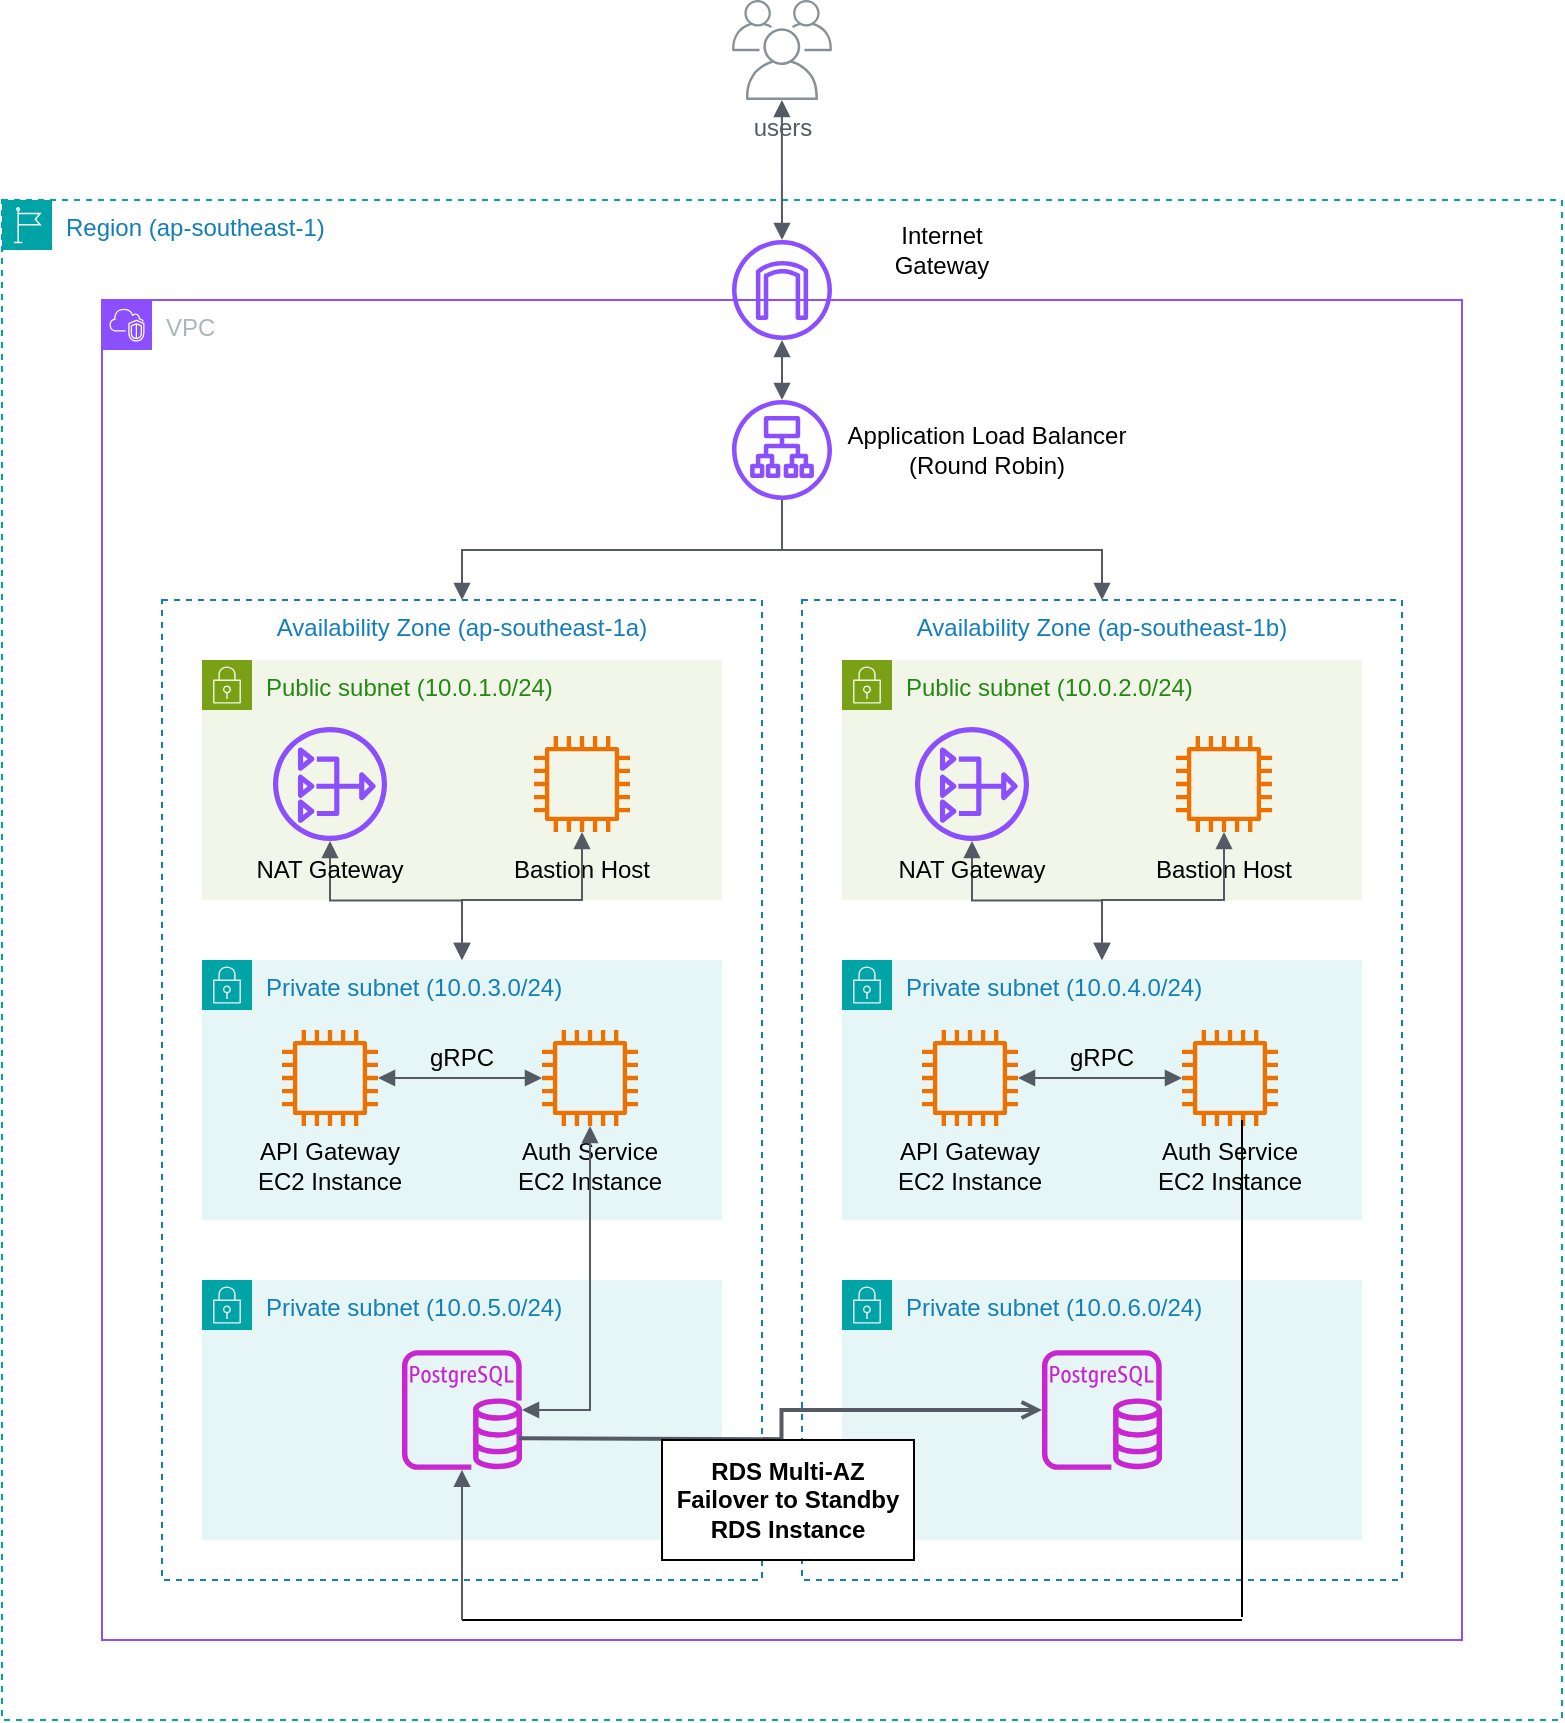 <mxfile version="27.0.6">
  <diagram name="Page-1" id="_K-LyTklmX5GrU5QMIH2">
    <mxGraphModel dx="1584" dy="916" grid="0" gridSize="10" guides="1" tooltips="1" connect="1" arrows="1" fold="1" page="1" pageScale="1" pageWidth="827" pageHeight="1169" math="0" shadow="0">
      <root>
        <mxCell id="0" />
        <mxCell id="1" parent="0" />
        <mxCell id="L-zFk1L3agixIbhQxRmb-177" value="Availability Zone (ap-southeast-1b)" style="fillColor=none;strokeColor=#147EBA;dashed=1;verticalAlign=top;fontStyle=0;fontColor=#147EBA;whiteSpace=wrap;html=1;" vertex="1" parent="1">
          <mxGeometry x="424" y="330" width="300" height="490" as="geometry" />
        </mxCell>
        <mxCell id="L-zFk1L3agixIbhQxRmb-176" value="Availability Zone (ap-southeast-1a)" style="fillColor=none;strokeColor=#147EBA;dashed=1;verticalAlign=top;fontStyle=0;fontColor=#147EBA;whiteSpace=wrap;html=1;" vertex="1" parent="1">
          <mxGeometry x="104" y="330" width="300" height="490" as="geometry" />
        </mxCell>
        <mxCell id="L-zFk1L3agixIbhQxRmb-170" value="Private subnet (10.0.6.0/24)" style="points=[[0,0],[0.25,0],[0.5,0],[0.75,0],[1,0],[1,0.25],[1,0.5],[1,0.75],[1,1],[0.75,1],[0.5,1],[0.25,1],[0,1],[0,0.75],[0,0.5],[0,0.25]];outlineConnect=0;gradientColor=none;html=1;whiteSpace=wrap;fontSize=12;fontStyle=0;container=1;pointerEvents=0;collapsible=0;recursiveResize=0;shape=mxgraph.aws4.group;grIcon=mxgraph.aws4.group_security_group;grStroke=0;strokeColor=#00A4A6;fillColor=#E6F6F7;verticalAlign=top;align=left;spacingLeft=30;fontColor=#147EBA;dashed=0;" vertex="1" parent="1">
          <mxGeometry x="444" y="670" width="260" height="130" as="geometry" />
        </mxCell>
        <mxCell id="L-zFk1L3agixIbhQxRmb-171" value="" style="sketch=0;outlineConnect=0;fontColor=#232F3E;gradientColor=none;fillColor=#C925D1;strokeColor=none;dashed=0;verticalLabelPosition=bottom;verticalAlign=top;align=center;html=1;fontSize=12;fontStyle=0;aspect=fixed;pointerEvents=1;shape=mxgraph.aws4.rds_postgresql_instance;" vertex="1" parent="L-zFk1L3agixIbhQxRmb-170">
          <mxGeometry x="100" y="35" width="60" height="60" as="geometry" />
        </mxCell>
        <mxCell id="L-zFk1L3agixIbhQxRmb-150" value="Private subnet (10.0.5.0/24)" style="points=[[0,0],[0.25,0],[0.5,0],[0.75,0],[1,0],[1,0.25],[1,0.5],[1,0.75],[1,1],[0.75,1],[0.5,1],[0.25,1],[0,1],[0,0.75],[0,0.5],[0,0.25]];outlineConnect=0;gradientColor=none;html=1;whiteSpace=wrap;fontSize=12;fontStyle=0;container=1;pointerEvents=0;collapsible=0;recursiveResize=0;shape=mxgraph.aws4.group;grIcon=mxgraph.aws4.group_security_group;grStroke=0;strokeColor=#00A4A6;fillColor=#E6F6F7;verticalAlign=top;align=left;spacingLeft=30;fontColor=#147EBA;dashed=0;" vertex="1" parent="1">
          <mxGeometry x="124" y="670" width="260" height="130" as="geometry" />
        </mxCell>
        <mxCell id="L-zFk1L3agixIbhQxRmb-157" value="" style="sketch=0;outlineConnect=0;fontColor=#232F3E;gradientColor=none;fillColor=#C925D1;strokeColor=none;dashed=0;verticalLabelPosition=bottom;verticalAlign=top;align=center;html=1;fontSize=12;fontStyle=0;aspect=fixed;pointerEvents=1;shape=mxgraph.aws4.rds_postgresql_instance;" vertex="1" parent="L-zFk1L3agixIbhQxRmb-150">
          <mxGeometry x="100" y="35" width="60" height="60" as="geometry" />
        </mxCell>
        <mxCell id="L-zFk1L3agixIbhQxRmb-118" value="" style="edgeStyle=orthogonalEdgeStyle;html=1;endArrow=open;elbow=vertical;startArrow=none;endFill=0;strokeColor=#545B64;rounded=0;strokeWidth=2;" edge="1" parent="L-zFk1L3agixIbhQxRmb-150" target="L-zFk1L3agixIbhQxRmb-171">
          <mxGeometry width="100" relative="1" as="geometry">
            <mxPoint x="158.5" y="79.09" as="sourcePoint" />
            <mxPoint x="247.5" y="79.09" as="targetPoint" />
          </mxGeometry>
        </mxCell>
        <mxCell id="L-zFk1L3agixIbhQxRmb-1" value="users" style="sketch=0;outlineConnect=0;gradientColor=none;fontColor=#545B64;strokeColor=none;fillColor=#879196;dashed=0;verticalLabelPosition=bottom;verticalAlign=top;align=center;html=1;fontSize=12;fontStyle=0;aspect=fixed;shape=mxgraph.aws4.illustration_users;pointerEvents=1" vertex="1" parent="1">
          <mxGeometry x="389" y="30" width="50" height="50" as="geometry" />
        </mxCell>
        <mxCell id="L-zFk1L3agixIbhQxRmb-126" value="" style="endArrow=none;html=1;rounded=0;" edge="1" parent="1">
          <mxGeometry width="50" height="50" relative="1" as="geometry">
            <mxPoint x="254" y="840" as="sourcePoint" />
            <mxPoint x="644" y="840" as="targetPoint" />
          </mxGeometry>
        </mxCell>
        <mxCell id="L-zFk1L3agixIbhQxRmb-139" value="Public subnet (10.0.1.0/24)" style="points=[[0,0],[0.25,0],[0.5,0],[0.75,0],[1,0],[1,0.25],[1,0.5],[1,0.75],[1,1],[0.75,1],[0.5,1],[0.25,1],[0,1],[0,0.75],[0,0.5],[0,0.25]];outlineConnect=0;gradientColor=none;html=1;whiteSpace=wrap;fontSize=12;fontStyle=0;container=1;pointerEvents=0;collapsible=0;recursiveResize=0;shape=mxgraph.aws4.group;grIcon=mxgraph.aws4.group_security_group;grStroke=0;strokeColor=#7AA116;fillColor=#F2F6E8;verticalAlign=top;align=left;spacingLeft=30;fontColor=#248814;dashed=0;" vertex="1" parent="1">
          <mxGeometry x="124" y="360" width="260" height="120" as="geometry" />
        </mxCell>
        <mxCell id="L-zFk1L3agixIbhQxRmb-142" value="Private subnet (10.0.3.0/24)" style="points=[[0,0],[0.25,0],[0.5,0],[0.75,0],[1,0],[1,0.25],[1,0.5],[1,0.75],[1,1],[0.75,1],[0.5,1],[0.25,1],[0,1],[0,0.75],[0,0.5],[0,0.25]];outlineConnect=0;gradientColor=none;html=1;whiteSpace=wrap;fontSize=12;fontStyle=0;container=1;pointerEvents=0;collapsible=0;recursiveResize=0;shape=mxgraph.aws4.group;grIcon=mxgraph.aws4.group_security_group;grStroke=0;strokeColor=#00A4A6;fillColor=#E6F6F7;verticalAlign=top;align=left;spacingLeft=30;fontColor=#147EBA;dashed=0;" vertex="1" parent="1">
          <mxGeometry x="124" y="510" width="260" height="130" as="geometry" />
        </mxCell>
        <mxCell id="L-zFk1L3agixIbhQxRmb-143" value="" style="sketch=0;outlineConnect=0;fontColor=#232F3E;gradientColor=none;fillColor=#ED7100;strokeColor=none;dashed=0;verticalLabelPosition=bottom;verticalAlign=top;align=center;html=1;fontSize=12;fontStyle=0;aspect=fixed;pointerEvents=1;shape=mxgraph.aws4.instance2;" vertex="1" parent="L-zFk1L3agixIbhQxRmb-142">
          <mxGeometry x="40" y="35" width="48" height="48" as="geometry" />
        </mxCell>
        <mxCell id="L-zFk1L3agixIbhQxRmb-144" value="" style="sketch=0;outlineConnect=0;fontColor=#232F3E;gradientColor=none;fillColor=#ED7100;strokeColor=none;dashed=0;verticalLabelPosition=bottom;verticalAlign=top;align=center;html=1;fontSize=12;fontStyle=0;aspect=fixed;pointerEvents=1;shape=mxgraph.aws4.instance2;" vertex="1" parent="L-zFk1L3agixIbhQxRmb-142">
          <mxGeometry x="170" y="35" width="48" height="48" as="geometry" />
        </mxCell>
        <mxCell id="L-zFk1L3agixIbhQxRmb-145" value="" style="edgeStyle=orthogonalEdgeStyle;html=1;endArrow=block;elbow=vertical;startArrow=block;startFill=1;endFill=1;strokeColor=#545B64;rounded=0;" edge="1" parent="L-zFk1L3agixIbhQxRmb-142" source="L-zFk1L3agixIbhQxRmb-143" target="L-zFk1L3agixIbhQxRmb-144">
          <mxGeometry width="100" relative="1" as="geometry">
            <mxPoint x="410" y="64.5" as="sourcePoint" />
            <mxPoint x="510" y="64.5" as="targetPoint" />
          </mxGeometry>
        </mxCell>
        <mxCell id="L-zFk1L3agixIbhQxRmb-146" value="gRPC" style="text;html=1;align=center;verticalAlign=middle;whiteSpace=wrap;rounded=0;" vertex="1" parent="L-zFk1L3agixIbhQxRmb-142">
          <mxGeometry x="100" y="34" width="60" height="30" as="geometry" />
        </mxCell>
        <mxCell id="L-zFk1L3agixIbhQxRmb-147" value="API Gateway EC2 Instance" style="text;html=1;align=center;verticalAlign=middle;whiteSpace=wrap;rounded=0;" vertex="1" parent="L-zFk1L3agixIbhQxRmb-142">
          <mxGeometry x="19" y="88" width="90" height="30" as="geometry" />
        </mxCell>
        <mxCell id="L-zFk1L3agixIbhQxRmb-148" value="Auth Service EC2 Instance" style="text;html=1;align=center;verticalAlign=middle;whiteSpace=wrap;rounded=0;" vertex="1" parent="L-zFk1L3agixIbhQxRmb-142">
          <mxGeometry x="149" y="88" width="90" height="30" as="geometry" />
        </mxCell>
        <mxCell id="L-zFk1L3agixIbhQxRmb-158" value="" style="edgeStyle=orthogonalEdgeStyle;html=1;endArrow=block;elbow=vertical;startArrow=block;startFill=1;endFill=1;strokeColor=#545B64;rounded=0;" edge="1" parent="1" source="L-zFk1L3agixIbhQxRmb-142" target="L-zFk1L3agixIbhQxRmb-140">
          <mxGeometry width="100" relative="1" as="geometry">
            <mxPoint x="-56" y="570" as="sourcePoint" />
            <mxPoint x="44" y="570" as="targetPoint" />
          </mxGeometry>
        </mxCell>
        <mxCell id="L-zFk1L3agixIbhQxRmb-159" value="" style="edgeStyle=orthogonalEdgeStyle;html=1;endArrow=block;elbow=vertical;startArrow=block;startFill=1;endFill=1;strokeColor=#545B64;rounded=0;" edge="1" parent="1" source="L-zFk1L3agixIbhQxRmb-157" target="L-zFk1L3agixIbhQxRmb-144">
          <mxGeometry width="100" relative="1" as="geometry">
            <mxPoint x="134" y="960" as="sourcePoint" />
            <mxPoint x="234" y="960" as="targetPoint" />
          </mxGeometry>
        </mxCell>
        <mxCell id="L-zFk1L3agixIbhQxRmb-160" value="Public subnet (10.0.2.0/24)" style="points=[[0,0],[0.25,0],[0.5,0],[0.75,0],[1,0],[1,0.25],[1,0.5],[1,0.75],[1,1],[0.75,1],[0.5,1],[0.25,1],[0,1],[0,0.75],[0,0.5],[0,0.25]];outlineConnect=0;gradientColor=none;html=1;whiteSpace=wrap;fontSize=12;fontStyle=0;container=1;pointerEvents=0;collapsible=0;recursiveResize=0;shape=mxgraph.aws4.group;grIcon=mxgraph.aws4.group_security_group;grStroke=0;strokeColor=#7AA116;fillColor=#F2F6E8;verticalAlign=top;align=left;spacingLeft=30;fontColor=#248814;dashed=0;" vertex="1" parent="1">
          <mxGeometry x="444" y="360" width="260" height="120" as="geometry" />
        </mxCell>
        <mxCell id="L-zFk1L3agixIbhQxRmb-163" value="Private subnet (10.0.4.0/24)" style="points=[[0,0],[0.25,0],[0.5,0],[0.75,0],[1,0],[1,0.25],[1,0.5],[1,0.75],[1,1],[0.75,1],[0.5,1],[0.25,1],[0,1],[0,0.75],[0,0.5],[0,0.25]];outlineConnect=0;gradientColor=none;html=1;whiteSpace=wrap;fontSize=12;fontStyle=0;container=1;pointerEvents=0;collapsible=0;recursiveResize=0;shape=mxgraph.aws4.group;grIcon=mxgraph.aws4.group_security_group;grStroke=0;strokeColor=#00A4A6;fillColor=#E6F6F7;verticalAlign=top;align=left;spacingLeft=30;fontColor=#147EBA;dashed=0;" vertex="1" parent="1">
          <mxGeometry x="444" y="510" width="260" height="130" as="geometry" />
        </mxCell>
        <mxCell id="L-zFk1L3agixIbhQxRmb-164" value="" style="sketch=0;outlineConnect=0;fontColor=#232F3E;gradientColor=none;fillColor=#ED7100;strokeColor=none;dashed=0;verticalLabelPosition=bottom;verticalAlign=top;align=center;html=1;fontSize=12;fontStyle=0;aspect=fixed;pointerEvents=1;shape=mxgraph.aws4.instance2;" vertex="1" parent="L-zFk1L3agixIbhQxRmb-163">
          <mxGeometry x="40" y="35" width="48" height="48" as="geometry" />
        </mxCell>
        <mxCell id="L-zFk1L3agixIbhQxRmb-165" value="" style="sketch=0;outlineConnect=0;fontColor=#232F3E;gradientColor=none;fillColor=#ED7100;strokeColor=none;dashed=0;verticalLabelPosition=bottom;verticalAlign=top;align=center;html=1;fontSize=12;fontStyle=0;aspect=fixed;pointerEvents=1;shape=mxgraph.aws4.instance2;" vertex="1" parent="L-zFk1L3agixIbhQxRmb-163">
          <mxGeometry x="170" y="35" width="48" height="48" as="geometry" />
        </mxCell>
        <mxCell id="L-zFk1L3agixIbhQxRmb-166" value="" style="edgeStyle=orthogonalEdgeStyle;html=1;endArrow=block;elbow=vertical;startArrow=block;startFill=1;endFill=1;strokeColor=#545B64;rounded=0;" edge="1" parent="L-zFk1L3agixIbhQxRmb-163" source="L-zFk1L3agixIbhQxRmb-164" target="L-zFk1L3agixIbhQxRmb-165">
          <mxGeometry width="100" relative="1" as="geometry">
            <mxPoint x="410" y="64.5" as="sourcePoint" />
            <mxPoint x="510" y="64.5" as="targetPoint" />
          </mxGeometry>
        </mxCell>
        <mxCell id="L-zFk1L3agixIbhQxRmb-167" value="gRPC" style="text;html=1;align=center;verticalAlign=middle;whiteSpace=wrap;rounded=0;" vertex="1" parent="L-zFk1L3agixIbhQxRmb-163">
          <mxGeometry x="100" y="34" width="60" height="30" as="geometry" />
        </mxCell>
        <mxCell id="L-zFk1L3agixIbhQxRmb-168" value="API Gateway EC2 Instance" style="text;html=1;align=center;verticalAlign=middle;whiteSpace=wrap;rounded=0;" vertex="1" parent="L-zFk1L3agixIbhQxRmb-163">
          <mxGeometry x="19" y="88" width="90" height="30" as="geometry" />
        </mxCell>
        <mxCell id="L-zFk1L3agixIbhQxRmb-169" value="Auth Service EC2 Instance" style="text;html=1;align=center;verticalAlign=middle;whiteSpace=wrap;rounded=0;" vertex="1" parent="L-zFk1L3agixIbhQxRmb-163">
          <mxGeometry x="149" y="88" width="90" height="30" as="geometry" />
        </mxCell>
        <mxCell id="L-zFk1L3agixIbhQxRmb-172" value="" style="edgeStyle=orthogonalEdgeStyle;html=1;endArrow=block;elbow=vertical;startArrow=block;startFill=1;endFill=1;strokeColor=#545B64;rounded=0;" edge="1" parent="1" source="L-zFk1L3agixIbhQxRmb-163" target="L-zFk1L3agixIbhQxRmb-196">
          <mxGeometry width="100" relative="1" as="geometry">
            <mxPoint x="264" y="570" as="sourcePoint" />
            <mxPoint x="574" y="450.5" as="targetPoint" />
            <Array as="points" />
          </mxGeometry>
        </mxCell>
        <mxCell id="L-zFk1L3agixIbhQxRmb-174" value="" style="endArrow=none;html=1;rounded=0;" edge="1" parent="1">
          <mxGeometry width="50" height="50" relative="1" as="geometry">
            <mxPoint x="644" y="838.5" as="sourcePoint" />
            <mxPoint x="644.0" y="590" as="targetPoint" />
          </mxGeometry>
        </mxCell>
        <mxCell id="L-zFk1L3agixIbhQxRmb-175" value="" style="edgeStyle=orthogonalEdgeStyle;html=1;endArrow=none;elbow=vertical;startArrow=block;startFill=1;strokeColor=#545B64;rounded=0;" edge="1" parent="1" source="L-zFk1L3agixIbhQxRmb-157">
          <mxGeometry width="100" relative="1" as="geometry">
            <mxPoint x="334" y="700" as="sourcePoint" />
            <mxPoint x="254" y="840" as="targetPoint" />
          </mxGeometry>
        </mxCell>
        <mxCell id="L-zFk1L3agixIbhQxRmb-178" style="edgeStyle=orthogonalEdgeStyle;rounded=0;orthogonalLoop=1;jettySize=auto;html=1;exitX=0.5;exitY=1;exitDx=0;exitDy=0;" edge="1" parent="1" source="L-zFk1L3agixIbhQxRmb-177" target="L-zFk1L3agixIbhQxRmb-177">
          <mxGeometry relative="1" as="geometry" />
        </mxCell>
        <mxCell id="L-zFk1L3agixIbhQxRmb-179" style="edgeStyle=orthogonalEdgeStyle;rounded=0;orthogonalLoop=1;jettySize=auto;html=1;exitX=0.5;exitY=1;exitDx=0;exitDy=0;" edge="1" parent="1" source="L-zFk1L3agixIbhQxRmb-177" target="L-zFk1L3agixIbhQxRmb-177">
          <mxGeometry relative="1" as="geometry" />
        </mxCell>
        <mxCell id="L-zFk1L3agixIbhQxRmb-119" value="&lt;b&gt;RDS Multi-AZ&lt;br&gt;Failover to Standby RDS Instance&lt;/b&gt;" style="text;html=1;align=center;verticalAlign=middle;whiteSpace=wrap;rounded=0;fillColor=default;strokeColor=default;" vertex="1" parent="1">
          <mxGeometry x="354" y="750" width="126" height="60" as="geometry" />
        </mxCell>
        <mxCell id="L-zFk1L3agixIbhQxRmb-181" value="VPC" style="points=[[0,0],[0.25,0],[0.5,0],[0.75,0],[1,0],[1,0.25],[1,0.5],[1,0.75],[1,1],[0.75,1],[0.5,1],[0.25,1],[0,1],[0,0.75],[0,0.5],[0,0.25]];outlineConnect=0;gradientColor=none;html=1;whiteSpace=wrap;fontSize=12;fontStyle=0;container=1;pointerEvents=0;collapsible=0;recursiveResize=0;shape=mxgraph.aws4.group;grIcon=mxgraph.aws4.group_vpc2;strokeColor=#8C4FFF;fillColor=none;verticalAlign=top;align=left;spacingLeft=30;fontColor=#AAB7B8;dashed=0;" vertex="1" parent="1">
          <mxGeometry x="74" y="180" width="680" height="670" as="geometry" />
        </mxCell>
        <mxCell id="L-zFk1L3agixIbhQxRmb-183" value="" style="sketch=0;outlineConnect=0;fontColor=#232F3E;gradientColor=none;fillColor=#8C4FFF;strokeColor=none;dashed=0;verticalLabelPosition=bottom;verticalAlign=top;align=center;html=1;fontSize=12;fontStyle=0;aspect=fixed;pointerEvents=1;shape=mxgraph.aws4.application_load_balancer;" vertex="1" parent="L-zFk1L3agixIbhQxRmb-181">
          <mxGeometry x="315" y="50" width="50" height="50" as="geometry" />
        </mxCell>
        <mxCell id="L-zFk1L3agixIbhQxRmb-186" value="Application Load Balancer&lt;br&gt;(Round Robin)" style="text;html=1;align=center;verticalAlign=middle;whiteSpace=wrap;rounded=0;" vertex="1" parent="L-zFk1L3agixIbhQxRmb-181">
          <mxGeometry x="365" y="60" width="155" height="30" as="geometry" />
        </mxCell>
        <mxCell id="L-zFk1L3agixIbhQxRmb-188" value="" style="sketch=0;outlineConnect=0;fontColor=#232F3E;gradientColor=none;fillColor=#8C4FFF;strokeColor=none;dashed=0;verticalLabelPosition=bottom;verticalAlign=top;align=center;html=1;fontSize=12;fontStyle=0;aspect=fixed;pointerEvents=1;shape=mxgraph.aws4.internet_gateway;" vertex="1" parent="L-zFk1L3agixIbhQxRmb-181">
          <mxGeometry x="315" y="-30" width="50" height="50" as="geometry" />
        </mxCell>
        <mxCell id="L-zFk1L3agixIbhQxRmb-189" value="" style="edgeStyle=orthogonalEdgeStyle;html=1;endArrow=block;elbow=vertical;startArrow=block;startFill=1;endFill=1;strokeColor=#545B64;rounded=0;" edge="1" parent="L-zFk1L3agixIbhQxRmb-181" source="L-zFk1L3agixIbhQxRmb-188" target="L-zFk1L3agixIbhQxRmb-183">
          <mxGeometry width="100" relative="1" as="geometry">
            <mxPoint x="-10" y="320" as="sourcePoint" />
            <mxPoint x="90" y="320" as="targetPoint" />
          </mxGeometry>
        </mxCell>
        <mxCell id="L-zFk1L3agixIbhQxRmb-184" value="" style="edgeStyle=orthogonalEdgeStyle;html=1;endArrow=none;elbow=vertical;startArrow=block;startFill=1;strokeColor=#545B64;rounded=0;" edge="1" parent="1" source="L-zFk1L3agixIbhQxRmb-176" target="L-zFk1L3agixIbhQxRmb-183">
          <mxGeometry width="100" relative="1" as="geometry">
            <mxPoint x="124" y="540" as="sourcePoint" />
            <mxPoint x="224" y="540" as="targetPoint" />
          </mxGeometry>
        </mxCell>
        <mxCell id="L-zFk1L3agixIbhQxRmb-185" value="" style="edgeStyle=orthogonalEdgeStyle;html=1;endArrow=block;elbow=vertical;startArrow=none;endFill=1;strokeColor=#545B64;rounded=0;entryX=0.5;entryY=0;entryDx=0;entryDy=0;" edge="1" parent="1" source="L-zFk1L3agixIbhQxRmb-183" target="L-zFk1L3agixIbhQxRmb-177">
          <mxGeometry width="100" relative="1" as="geometry">
            <mxPoint x="414" y="290" as="sourcePoint" />
            <mxPoint x="224" y="540" as="targetPoint" />
          </mxGeometry>
        </mxCell>
        <mxCell id="L-zFk1L3agixIbhQxRmb-190" value="Internet Gateway" style="text;html=1;align=center;verticalAlign=middle;whiteSpace=wrap;rounded=0;" vertex="1" parent="1">
          <mxGeometry x="464" y="140" width="60" height="30" as="geometry" />
        </mxCell>
        <mxCell id="L-zFk1L3agixIbhQxRmb-191" value="Region (ap-southeast-1)&lt;div&gt;&lt;br&gt;&lt;/div&gt;" style="points=[[0,0],[0.25,0],[0.5,0],[0.75,0],[1,0],[1,0.25],[1,0.5],[1,0.75],[1,1],[0.75,1],[0.5,1],[0.25,1],[0,1],[0,0.75],[0,0.5],[0,0.25]];outlineConnect=0;gradientColor=none;html=1;whiteSpace=wrap;fontSize=12;fontStyle=0;container=1;pointerEvents=0;collapsible=0;recursiveResize=0;shape=mxgraph.aws4.group;grIcon=mxgraph.aws4.group_region;strokeColor=#00A4A6;fillColor=none;verticalAlign=top;align=left;spacingLeft=30;fontColor=#147EBA;dashed=1;" vertex="1" parent="1">
          <mxGeometry x="24" y="130" width="780" height="760" as="geometry" />
        </mxCell>
        <mxCell id="L-zFk1L3agixIbhQxRmb-140" value="" style="sketch=0;outlineConnect=0;fontColor=#232F3E;gradientColor=none;fillColor=#8C4FFF;strokeColor=none;dashed=0;verticalLabelPosition=bottom;verticalAlign=top;align=center;html=1;fontSize=12;fontStyle=0;aspect=fixed;pointerEvents=1;shape=mxgraph.aws4.nat_gateway;" vertex="1" parent="L-zFk1L3agixIbhQxRmb-191">
          <mxGeometry x="135.5" y="263.5" width="57" height="57" as="geometry" />
        </mxCell>
        <mxCell id="L-zFk1L3agixIbhQxRmb-141" value="NAT Gateway" style="text;html=1;align=center;verticalAlign=middle;whiteSpace=wrap;rounded=0;" vertex="1" parent="L-zFk1L3agixIbhQxRmb-191">
          <mxGeometry x="119" y="320" width="90" height="30" as="geometry" />
        </mxCell>
        <mxCell id="L-zFk1L3agixIbhQxRmb-194" value="" style="sketch=0;outlineConnect=0;fontColor=#232F3E;gradientColor=none;fillColor=#ED7100;strokeColor=none;dashed=0;verticalLabelPosition=bottom;verticalAlign=top;align=center;html=1;fontSize=12;fontStyle=0;aspect=fixed;pointerEvents=1;shape=mxgraph.aws4.instance2;" vertex="1" parent="L-zFk1L3agixIbhQxRmb-191">
          <mxGeometry x="266" y="268" width="48" height="48" as="geometry" />
        </mxCell>
        <mxCell id="L-zFk1L3agixIbhQxRmb-195" value="Bastion Host" style="text;html=1;align=center;verticalAlign=middle;whiteSpace=wrap;rounded=0;" vertex="1" parent="L-zFk1L3agixIbhQxRmb-191">
          <mxGeometry x="245" y="320" width="90" height="30" as="geometry" />
        </mxCell>
        <mxCell id="L-zFk1L3agixIbhQxRmb-193" value="" style="edgeStyle=orthogonalEdgeStyle;html=1;endArrow=block;elbow=vertical;startArrow=block;startFill=1;endFill=1;strokeColor=#545B64;rounded=0;" edge="1" parent="1" source="L-zFk1L3agixIbhQxRmb-1" target="L-zFk1L3agixIbhQxRmb-188">
          <mxGeometry width="100" relative="1" as="geometry">
            <mxPoint x="620" y="410" as="sourcePoint" />
            <mxPoint x="720" y="410" as="targetPoint" />
          </mxGeometry>
        </mxCell>
        <mxCell id="L-zFk1L3agixIbhQxRmb-196" value="" style="sketch=0;outlineConnect=0;fontColor=#232F3E;gradientColor=none;fillColor=#8C4FFF;strokeColor=none;dashed=0;verticalLabelPosition=bottom;verticalAlign=top;align=center;html=1;fontSize=12;fontStyle=0;aspect=fixed;pointerEvents=1;shape=mxgraph.aws4.nat_gateway;" vertex="1" parent="1">
          <mxGeometry x="480.5" y="393.5" width="57" height="57" as="geometry" />
        </mxCell>
        <mxCell id="L-zFk1L3agixIbhQxRmb-197" value="NAT Gateway" style="text;html=1;align=center;verticalAlign=middle;whiteSpace=wrap;rounded=0;" vertex="1" parent="1">
          <mxGeometry x="464" y="450" width="90" height="30" as="geometry" />
        </mxCell>
        <mxCell id="L-zFk1L3agixIbhQxRmb-198" value="" style="sketch=0;outlineConnect=0;fontColor=#232F3E;gradientColor=none;fillColor=#ED7100;strokeColor=none;dashed=0;verticalLabelPosition=bottom;verticalAlign=top;align=center;html=1;fontSize=12;fontStyle=0;aspect=fixed;pointerEvents=1;shape=mxgraph.aws4.instance2;" vertex="1" parent="1">
          <mxGeometry x="611" y="398" width="48" height="48" as="geometry" />
        </mxCell>
        <mxCell id="L-zFk1L3agixIbhQxRmb-199" value="Bastion Host" style="text;html=1;align=center;verticalAlign=middle;whiteSpace=wrap;rounded=0;" vertex="1" parent="1">
          <mxGeometry x="590" y="450" width="90" height="30" as="geometry" />
        </mxCell>
        <mxCell id="L-zFk1L3agixIbhQxRmb-200" value="" style="edgeStyle=orthogonalEdgeStyle;html=1;endArrow=block;elbow=vertical;startArrow=block;startFill=1;endFill=1;strokeColor=#545B64;rounded=0;" edge="1" parent="1" source="L-zFk1L3agixIbhQxRmb-194" target="L-zFk1L3agixIbhQxRmb-142">
          <mxGeometry width="100" relative="1" as="geometry">
            <mxPoint x="340" y="560" as="sourcePoint" />
            <mxPoint x="440" y="560" as="targetPoint" />
            <Array as="points">
              <mxPoint x="314" y="480" />
              <mxPoint x="254" y="480" />
            </Array>
          </mxGeometry>
        </mxCell>
        <mxCell id="L-zFk1L3agixIbhQxRmb-201" value="" style="edgeStyle=orthogonalEdgeStyle;html=1;endArrow=block;elbow=vertical;startArrow=block;startFill=1;endFill=1;strokeColor=#545B64;rounded=0;" edge="1" parent="1" source="L-zFk1L3agixIbhQxRmb-198" target="L-zFk1L3agixIbhQxRmb-163">
          <mxGeometry width="100" relative="1" as="geometry">
            <mxPoint x="340" y="560" as="sourcePoint" />
            <mxPoint x="440" y="560" as="targetPoint" />
            <Array as="points">
              <mxPoint x="635" y="480" />
              <mxPoint x="574" y="480" />
            </Array>
          </mxGeometry>
        </mxCell>
      </root>
    </mxGraphModel>
  </diagram>
</mxfile>
